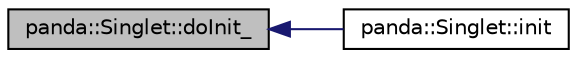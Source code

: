 digraph G
{
  edge [fontname="Helvetica",fontsize="10",labelfontname="Helvetica",labelfontsize="10"];
  node [fontname="Helvetica",fontsize="10",shape=record];
  rankdir=LR;
  Node1 [label="panda::Singlet::doInit_",height=0.2,width=0.4,color="black", fillcolor="grey75", style="filled" fontcolor="black"];
  Node1 -> Node2 [dir=back,color="midnightblue",fontsize="10",style="solid"];
  Node2 [label="panda::Singlet::init",height=0.2,width=0.4,color="black", fillcolor="white", style="filled",URL="$classpanda_1_1Singlet.html#aef09da29df235d3cdbb2e870d1ca76cb",tooltip="Reset the object state."];
}
